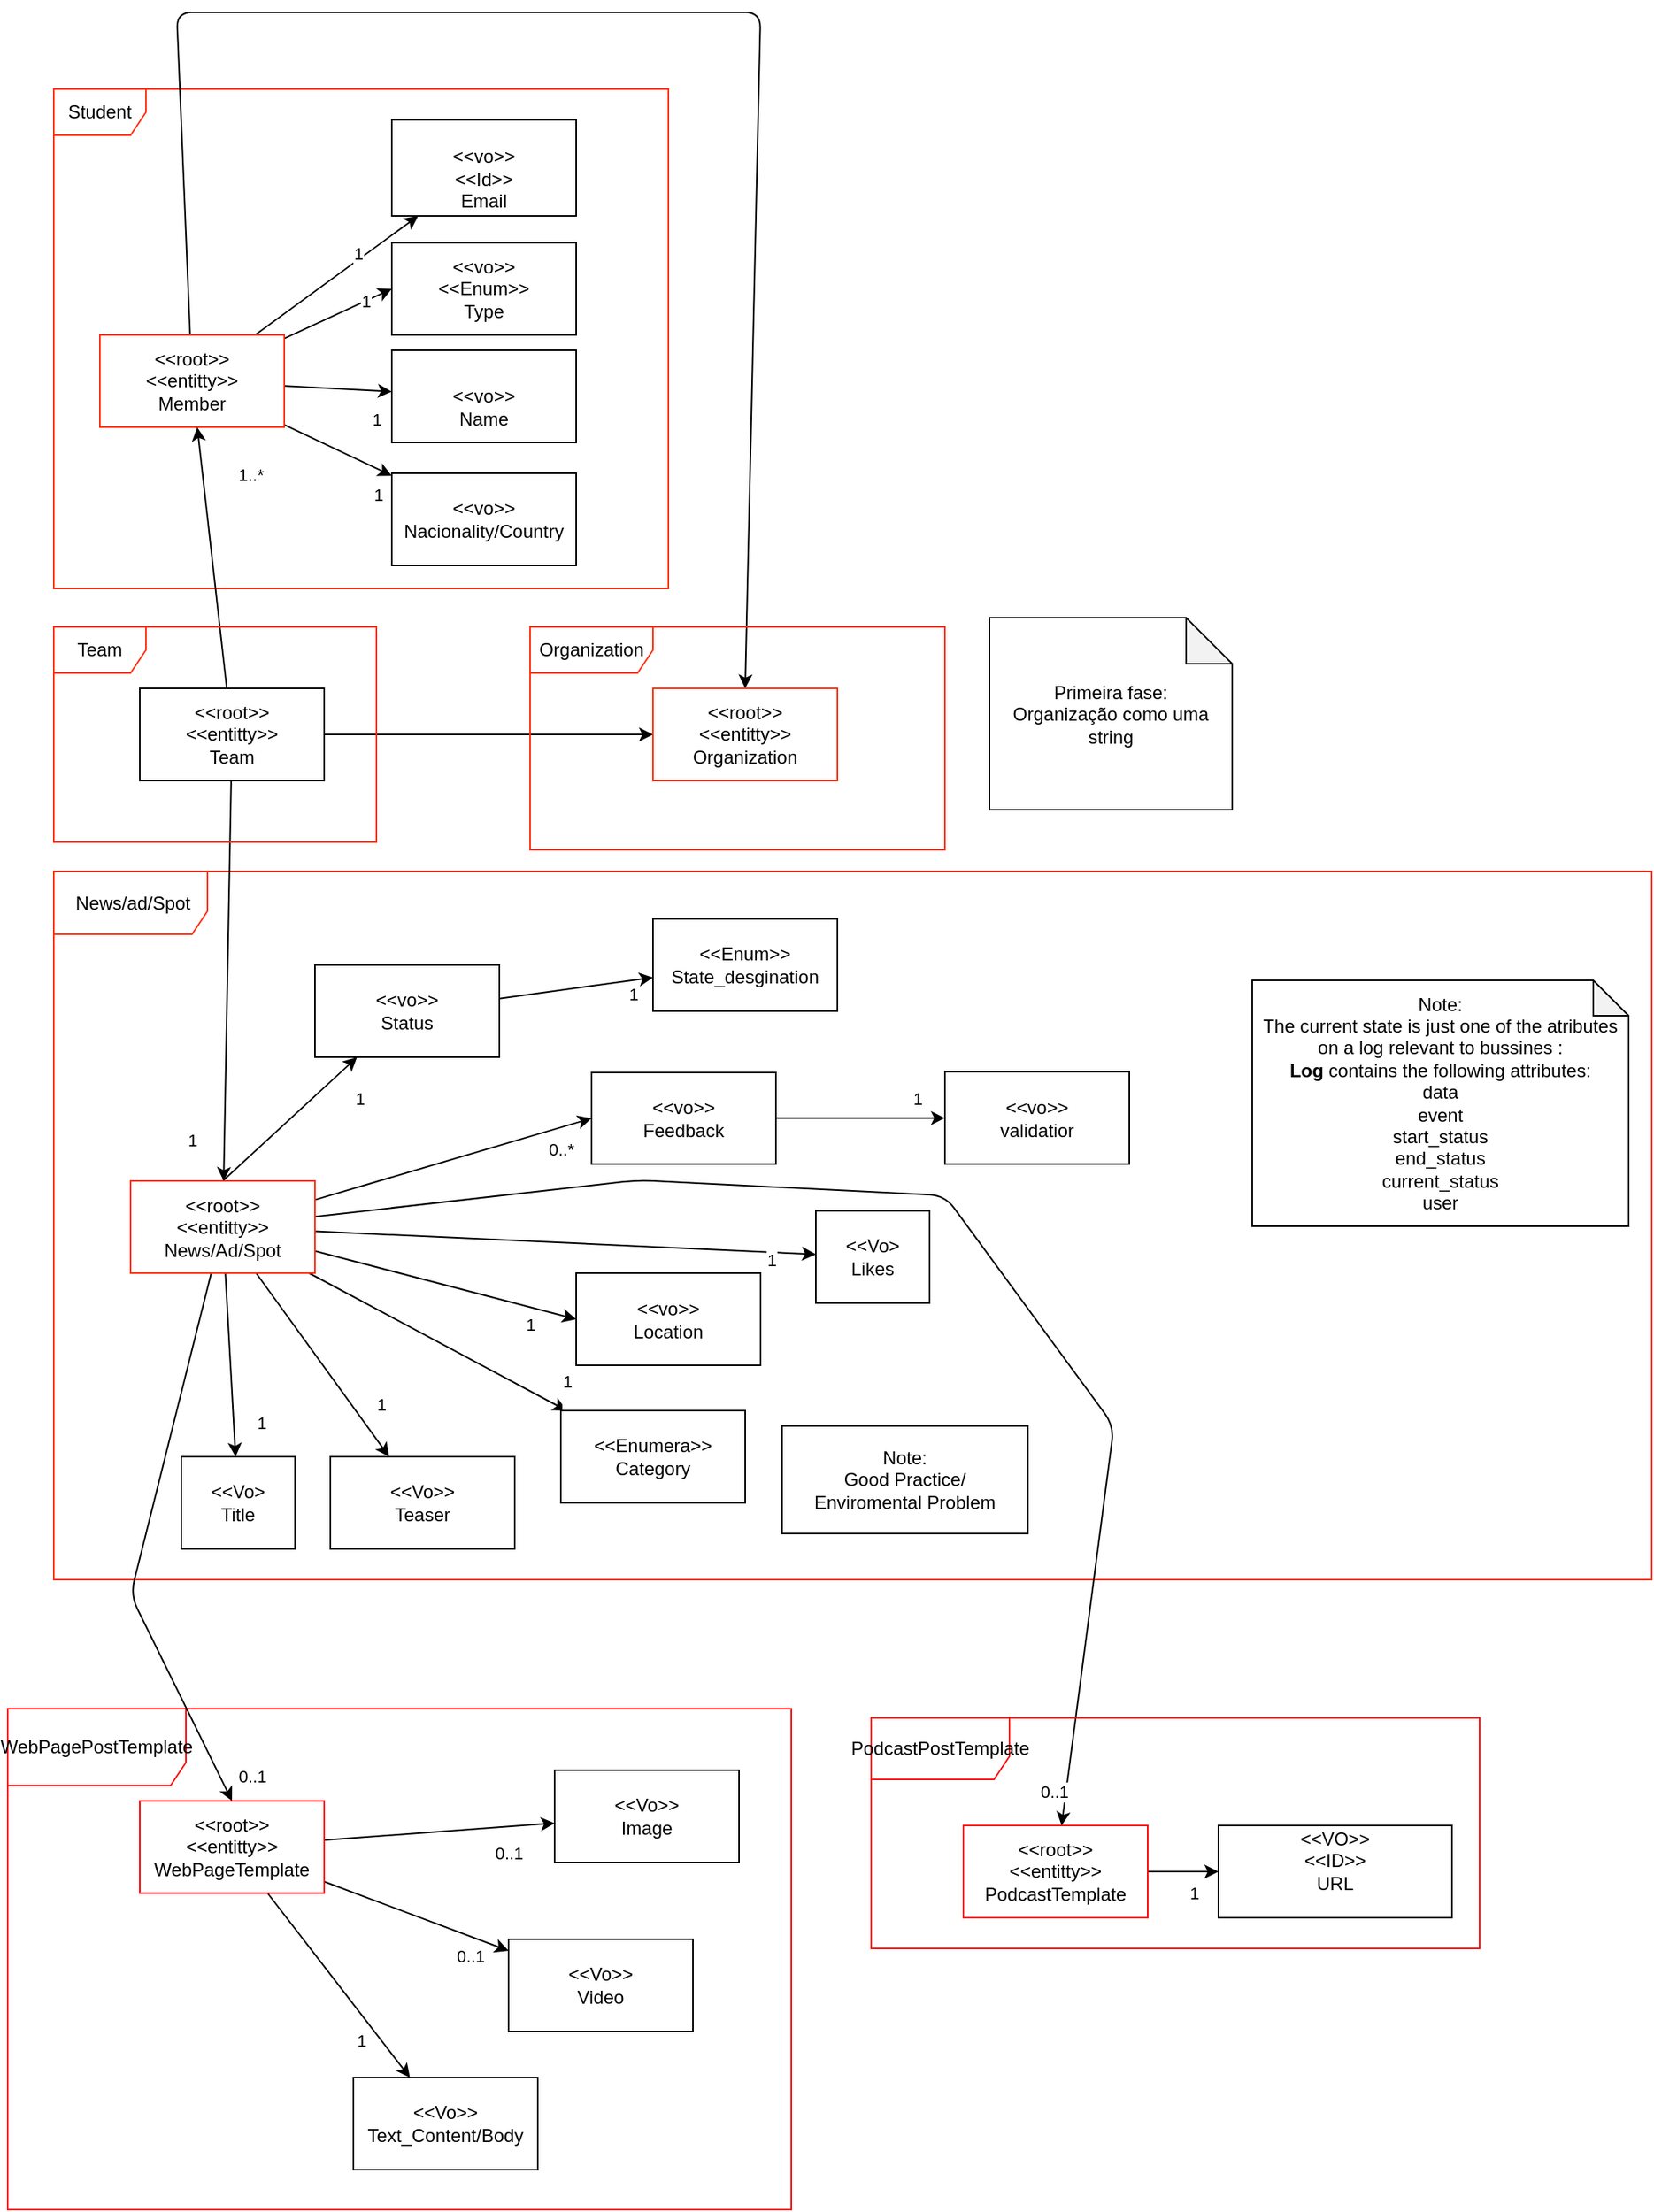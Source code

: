 <mxfile>
    <diagram id="D3sRz6WudV78egM3DdaS" name="Page-1">
        <mxGraphModel dx="370" dy="616" grid="1" gridSize="10" guides="1" tooltips="1" connect="1" arrows="1" fold="1" page="1" pageScale="1" pageWidth="827" pageHeight="1169" background="#ffffff" math="0" shadow="0">
            <root>
                <mxCell id="0"/>
                <mxCell id="1" parent="0"/>
                <mxCell id="30" value="" style="edgeStyle=none;html=1;" parent="1" source="31" target="29" edge="1">
                    <mxGeometry relative="1" as="geometry">
                        <mxPoint x="210" y="1341.0" as="sourcePoint"/>
                    </mxGeometry>
                </mxCell>
                <mxCell id="99" value="1" style="edgeLabel;html=1;align=center;verticalAlign=middle;resizable=0;points=[];" parent="30" vertex="1" connectable="0">
                    <mxGeometry x="0.651" y="-3" relative="1" as="geometry">
                        <mxPoint x="4" y="5" as="offset"/>
                    </mxGeometry>
                </mxCell>
                <mxCell id="32" value="" style="edgeStyle=none;html=1;exitX=0.5;exitY=0;exitDx=0;exitDy=0;" parent="1" source="69" target="31" edge="1">
                    <mxGeometry relative="1" as="geometry">
                        <mxPoint x="210" y="1312.636" as="sourcePoint"/>
                    </mxGeometry>
                </mxCell>
                <mxCell id="33" value="1" style="edgeLabel;html=1;align=center;verticalAlign=middle;resizable=0;points=[];" parent="32" vertex="1" connectable="0">
                    <mxGeometry x="0.608" y="2" relative="1" as="geometry">
                        <mxPoint x="20" y="12" as="offset"/>
                    </mxGeometry>
                </mxCell>
                <mxCell id="29" value="&lt;div&gt;&amp;lt;&amp;lt;Enum&amp;gt;&amp;gt;&lt;/div&gt;State_desgination" style="whiteSpace=wrap;html=1;rounded=0;" parent="1" vertex="1">
                    <mxGeometry x="450" y="1240" width="120" height="60" as="geometry"/>
                </mxCell>
                <mxCell id="187" value="1" style="edgeStyle=none;html=1;" parent="1" source="192" target="191" edge="1">
                    <mxGeometry x="0.676" y="13" relative="1" as="geometry">
                        <mxPoint x="420" y="1250" as="targetPoint"/>
                        <mxPoint as="offset"/>
                    </mxGeometry>
                </mxCell>
                <mxCell id="190" value="" style="edgeStyle=none;html=1;entryX=0;entryY=0.5;entryDx=0;entryDy=0;" parent="1" source="69" target="192" edge="1">
                    <mxGeometry relative="1" as="geometry">
                        <mxPoint x="380" y="1293.75" as="targetPoint"/>
                    </mxGeometry>
                </mxCell>
                <mxCell id="239" value="0..*" style="edgeLabel;html=1;align=center;verticalAlign=middle;resizable=0;points=[];" parent="190" vertex="1" connectable="0">
                    <mxGeometry x="0.876" y="-3" relative="1" as="geometry">
                        <mxPoint x="-10" y="14" as="offset"/>
                    </mxGeometry>
                </mxCell>
                <mxCell id="31" value="&amp;lt;&amp;lt;vo&amp;gt;&amp;gt;&lt;div&gt;Status&lt;/div&gt;" style="whiteSpace=wrap;html=1;rounded=0;" parent="1" vertex="1">
                    <mxGeometry x="230" y="1270" width="120" height="60" as="geometry"/>
                </mxCell>
                <mxCell id="54" value="" style="edgeStyle=none;html=1;" parent="1" source="47" target="53" edge="1">
                    <mxGeometry relative="1" as="geometry"/>
                </mxCell>
                <mxCell id="130" value="1" style="edgeLabel;html=1;align=center;verticalAlign=middle;resizable=0;points=[];" parent="54" vertex="1" connectable="0">
                    <mxGeometry x="0.404" y="-5" relative="1" as="geometry">
                        <mxPoint x="-1" y="8" as="offset"/>
                    </mxGeometry>
                </mxCell>
                <mxCell id="56" value="" style="edgeStyle=none;html=1;" parent="1" source="47" target="55" edge="1">
                    <mxGeometry relative="1" as="geometry"/>
                </mxCell>
                <mxCell id="108" value="0..1" style="edgeLabel;html=1;align=center;verticalAlign=middle;resizable=0;points=[];" parent="56" vertex="1" connectable="0">
                    <mxGeometry x="0.601" relative="1" as="geometry">
                        <mxPoint y="17" as="offset"/>
                    </mxGeometry>
                </mxCell>
                <mxCell id="61" value="" style="edgeStyle=none;html=1;" parent="1" source="47" target="60" edge="1">
                    <mxGeometry relative="1" as="geometry"/>
                </mxCell>
                <mxCell id="103" value="0..1" style="edgeLabel;html=1;align=center;verticalAlign=middle;resizable=0;points=[];" parent="61" vertex="1" connectable="0">
                    <mxGeometry x="0.711" y="-1" relative="1" as="geometry">
                        <mxPoint x="-7" y="9" as="offset"/>
                    </mxGeometry>
                </mxCell>
                <mxCell id="47" value="&amp;lt;&amp;lt;root&amp;gt;&amp;gt;&lt;div&gt;&amp;lt;&amp;lt;entitty&amp;gt;&amp;gt;&lt;/div&gt;&lt;div&gt;WebPageTemplate&lt;/div&gt;" style="rounded=0;whiteSpace=wrap;html=1;strokeColor=light-dark(#fb0404, #ededed);" parent="1" vertex="1">
                    <mxGeometry x="116" y="1814" width="120" height="60" as="geometry"/>
                </mxCell>
                <mxCell id="53" value="&amp;lt;&amp;lt;Vo&amp;gt;&amp;gt;&lt;div&gt;Text_Content/Body&lt;/div&gt;" style="whiteSpace=wrap;html=1;rounded=0;" parent="1" vertex="1">
                    <mxGeometry x="255" y="1994" width="120" height="60" as="geometry"/>
                </mxCell>
                <mxCell id="55" value="&amp;lt;&amp;lt;Vo&amp;gt;&amp;gt;&lt;div&gt;Image&lt;/div&gt;" style="whiteSpace=wrap;html=1;rounded=0;" parent="1" vertex="1">
                    <mxGeometry x="386" y="1794" width="120" height="60" as="geometry"/>
                </mxCell>
                <mxCell id="58" value="WebPagePostTemplate" style="shape=umlFrame;whiteSpace=wrap;html=1;pointerEvents=0;strokeColor=light-dark(#ff0a0a, #ededed);width=116;height=50;" parent="1" vertex="1">
                    <mxGeometry x="30" y="1754" width="510" height="326" as="geometry"/>
                </mxCell>
                <mxCell id="59" value="Student" style="shape=umlFrame;whiteSpace=wrap;html=1;pointerEvents=0;strokeColor=#FF300D;" parent="1" vertex="1">
                    <mxGeometry x="60" y="700" width="400" height="325" as="geometry"/>
                </mxCell>
                <mxCell id="60" value="&amp;lt;&amp;lt;Vo&amp;gt;&amp;gt;&lt;div&gt;Video&lt;/div&gt;" style="whiteSpace=wrap;html=1;strokeColor=light-dark(#000000,#EDEDED);rounded=0;" parent="1" vertex="1">
                    <mxGeometry x="356" y="1904" width="120" height="60" as="geometry"/>
                </mxCell>
                <mxCell id="65" value="Note: &lt;br&gt;The current state is just one of the atributes on a log relevant to bussines :&lt;br&gt;&lt;b&gt;Log&lt;/b&gt; contains the following attributes:&lt;div&gt;data&lt;/div&gt;&lt;div&gt;event&lt;/div&gt;&lt;div&gt;start_status&lt;/div&gt;&lt;div&gt;end_status&lt;/div&gt;&lt;div&gt;current_status&lt;/div&gt;&lt;div&gt;user&lt;/div&gt;" style="shape=note;whiteSpace=wrap;html=1;backgroundOutline=1;darkOpacity=0.05;size=23;" parent="1" vertex="1">
                    <mxGeometry x="840" y="1280" width="245" height="160" as="geometry"/>
                </mxCell>
                <mxCell id="67" value="&amp;nbsp;News/ad/Spot" style="shape=umlFrame;whiteSpace=wrap;html=1;pointerEvents=0;strokeColor=#FF300D;width=100;height=41;" parent="1" vertex="1">
                    <mxGeometry x="60" y="1209" width="1040" height="461" as="geometry"/>
                </mxCell>
                <mxCell id="181" style="edgeStyle=none;html=1;entryX=0.5;entryY=0;entryDx=0;entryDy=0;" parent="1" source="69" target="47" edge="1">
                    <mxGeometry relative="1" as="geometry">
                        <mxPoint x="141.616" y="1480" as="sourcePoint"/>
                        <mxPoint x="200" y="1770" as="targetPoint"/>
                        <Array as="points">
                            <mxPoint x="110" y="1680"/>
                        </Array>
                    </mxGeometry>
                </mxCell>
                <mxCell id="182" value="0..1" style="edgeLabel;html=1;align=center;verticalAlign=middle;resizable=0;points=[];" parent="181" vertex="1" connectable="0">
                    <mxGeometry x="0.766" y="-1" relative="1" as="geometry">
                        <mxPoint x="33" y="22" as="offset"/>
                    </mxGeometry>
                </mxCell>
                <mxCell id="183" style="edgeStyle=none;html=1;" parent="1" source="69" target="94" edge="1">
                    <mxGeometry relative="1" as="geometry">
                        <Array as="points">
                            <mxPoint x="440" y="1410"/>
                            <mxPoint x="640" y="1420"/>
                            <mxPoint x="750" y="1570"/>
                        </Array>
                    </mxGeometry>
                </mxCell>
                <mxCell id="185" value="0..1" style="edgeLabel;html=1;align=center;verticalAlign=middle;resizable=0;points=[];" parent="183" vertex="1" connectable="0">
                    <mxGeometry x="0.915" y="-2" relative="1" as="geometry">
                        <mxPoint x="-8" y="14" as="offset"/>
                    </mxGeometry>
                </mxCell>
                <mxCell id="209" value="1&lt;div&gt;&lt;br&gt;&lt;/div&gt;" style="edgeStyle=none;html=1;" parent="1" source="69" target="208" edge="1">
                    <mxGeometry x="0.941" y="11" relative="1" as="geometry">
                        <mxPoint as="offset"/>
                    </mxGeometry>
                </mxCell>
                <mxCell id="223" value="1" style="edgeStyle=none;html=1;" parent="1" source="69" target="222" edge="1">
                    <mxGeometry x="0.589" y="16" relative="1" as="geometry">
                        <mxPoint as="offset"/>
                    </mxGeometry>
                </mxCell>
                <mxCell id="224" style="edgeStyle=none;html=1;" parent="1" source="69" target="221" edge="1">
                    <mxGeometry relative="1" as="geometry"/>
                </mxCell>
                <mxCell id="225" value="1" style="edgeLabel;html=1;align=center;verticalAlign=middle;resizable=0;points=[];" parent="224" vertex="1" connectable="0">
                    <mxGeometry x="0.371" y="-2" relative="1" as="geometry">
                        <mxPoint x="21" y="15" as="offset"/>
                    </mxGeometry>
                </mxCell>
                <mxCell id="235" style="edgeStyle=none;html=1;entryX=0;entryY=0.5;entryDx=0;entryDy=0;" parent="1" source="69" target="234" edge="1">
                    <mxGeometry relative="1" as="geometry"/>
                </mxCell>
                <mxCell id="236" value="1" style="edgeLabel;html=1;align=center;verticalAlign=middle;resizable=0;points=[];" parent="235" vertex="1" connectable="0">
                    <mxGeometry x="0.664" y="-1" relative="1" as="geometry">
                        <mxPoint x="-1" y="10" as="offset"/>
                    </mxGeometry>
                </mxCell>
                <mxCell id="243" style="edgeStyle=none;html=1;" parent="1" source="69" target="242" edge="1">
                    <mxGeometry relative="1" as="geometry"/>
                </mxCell>
                <mxCell id="244" value="1" style="edgeLabel;html=1;align=center;verticalAlign=middle;resizable=0;points=[];" parent="243" vertex="1" connectable="0">
                    <mxGeometry x="0.818" y="-5" relative="1" as="geometry">
                        <mxPoint x="1" as="offset"/>
                    </mxGeometry>
                </mxCell>
                <mxCell id="69" value="&amp;lt;&amp;lt;root&amp;gt;&amp;gt;&lt;div&gt;&amp;lt;&amp;lt;entitty&amp;gt;&amp;gt;&lt;/div&gt;&lt;div&gt;News/Ad/Spot&lt;/div&gt;" style="rounded=0;whiteSpace=wrap;html=1;strokeColor=#FF300D;" parent="1" vertex="1">
                    <mxGeometry x="110" y="1410.5" width="120" height="60" as="geometry"/>
                </mxCell>
                <mxCell id="211" value="" style="edgeStyle=none;html=1;" parent="1" source="70" target="210" edge="1">
                    <mxGeometry relative="1" as="geometry"/>
                </mxCell>
                <mxCell id="212" value="1" style="edgeLabel;html=1;align=center;verticalAlign=middle;resizable=0;points=[];" parent="211" vertex="1" connectable="0">
                    <mxGeometry x="0.088" y="1" relative="1" as="geometry">
                        <mxPoint x="22" y="21" as="offset"/>
                    </mxGeometry>
                </mxCell>
                <mxCell id="230" style="edgeStyle=none;html=1;" parent="1" source="70" target="229" edge="1">
                    <mxGeometry relative="1" as="geometry"/>
                </mxCell>
                <mxCell id="231" value="1&lt;div&gt;&lt;br&gt;&lt;/div&gt;" style="edgeLabel;html=1;align=center;verticalAlign=middle;resizable=0;points=[];" parent="230" vertex="1" connectable="0">
                    <mxGeometry x="0.107" y="-1" relative="1" as="geometry">
                        <mxPoint x="22" y="33" as="offset"/>
                    </mxGeometry>
                </mxCell>
                <mxCell id="255" style="edgeStyle=none;html=1;entryX=0.5;entryY=0;entryDx=0;entryDy=0;" parent="1" source="70" target="218" edge="1">
                    <mxGeometry relative="1" as="geometry">
                        <Array as="points">
                            <mxPoint x="140" y="650"/>
                            <mxPoint x="410" y="650"/>
                            <mxPoint x="520" y="650"/>
                        </Array>
                    </mxGeometry>
                </mxCell>
                <mxCell id="257" style="edgeStyle=none;html=1;entryX=0;entryY=0.5;entryDx=0;entryDy=0;" parent="1" source="70" target="256" edge="1">
                    <mxGeometry relative="1" as="geometry"/>
                </mxCell>
                <mxCell id="259" value="1" style="edgeLabel;html=1;align=center;verticalAlign=middle;resizable=0;points=[];" parent="257" vertex="1" connectable="0">
                    <mxGeometry x="0.533" y="1" relative="1" as="geometry">
                        <mxPoint y="1" as="offset"/>
                    </mxGeometry>
                </mxCell>
                <mxCell id="261" style="edgeStyle=none;html=1;" parent="1" source="70" target="260" edge="1">
                    <mxGeometry relative="1" as="geometry"/>
                </mxCell>
                <mxCell id="263" value="1&lt;div&gt;&lt;br&gt;&lt;/div&gt;" style="edgeLabel;html=1;align=center;verticalAlign=middle;resizable=0;points=[];" parent="261" vertex="1" connectable="0">
                    <mxGeometry x="0.237" y="-2" relative="1" as="geometry">
                        <mxPoint as="offset"/>
                    </mxGeometry>
                </mxCell>
                <mxCell id="70" value="&amp;lt;&amp;lt;root&amp;gt;&amp;gt;&lt;div&gt;&amp;lt;&amp;lt;entitty&amp;gt;&amp;gt;&lt;/div&gt;&lt;div&gt;Member&lt;/div&gt;" style="rounded=0;whiteSpace=wrap;html=1;strokeColor=#FF300D;" parent="1" vertex="1">
                    <mxGeometry x="90" y="860" width="120" height="60" as="geometry"/>
                </mxCell>
                <mxCell id="115" style="edgeStyle=none;html=1;" parent="1" source="85" target="70" edge="1">
                    <mxGeometry relative="1" as="geometry"/>
                </mxCell>
                <mxCell id="118" value="1..*" style="edgeLabel;html=1;align=center;verticalAlign=middle;resizable=0;points=[];" parent="115" vertex="1" connectable="0">
                    <mxGeometry x="0.592" y="-2" relative="1" as="geometry">
                        <mxPoint x="28" y="-4" as="offset"/>
                    </mxGeometry>
                </mxCell>
                <mxCell id="116" style="edgeStyle=none;html=1;entryX=0;entryY=0.5;entryDx=0;entryDy=0;" parent="1" source="85" target="218" edge="1">
                    <mxGeometry relative="1" as="geometry">
                        <Array as="points"/>
                        <mxPoint x="683.5" y="1150" as="targetPoint"/>
                    </mxGeometry>
                </mxCell>
                <mxCell id="135" style="edgeStyle=none;html=1;" parent="1" source="85" target="69" edge="1">
                    <mxGeometry relative="1" as="geometry"/>
                </mxCell>
                <mxCell id="136" value="1" style="edgeLabel;html=1;align=center;verticalAlign=middle;resizable=0;points=[];" parent="135" vertex="1" connectable="0">
                    <mxGeometry x="0.668" relative="1" as="geometry">
                        <mxPoint x="-22" y="16" as="offset"/>
                    </mxGeometry>
                </mxCell>
                <mxCell id="85" value="&lt;span style=&quot;color: rgb(0, 0, 0);&quot;&gt;&amp;lt;&amp;lt;root&amp;gt;&amp;gt;&lt;/span&gt;&lt;div style=&quot;scrollbar-color: light-dark(#e2e2e2, #4b4b4b)&lt;br/&gt;&#x9;&#x9;&#x9;&#x9;&#x9;light-dark(#fbfbfb, var(--dark-panel-color));&quot;&gt;&amp;lt;&amp;lt;entitty&amp;gt;&amp;gt;&lt;/div&gt;&lt;div style=&quot;scrollbar-color: light-dark(#e2e2e2, #4b4b4b)&lt;br/&gt;&#x9;&#x9;&#x9;&#x9;&#x9;light-dark(#fbfbfb, var(--dark-panel-color));&quot;&gt;Team&lt;/div&gt;" style="whiteSpace=wrap;html=1;rounded=0;" parent="1" vertex="1">
                    <mxGeometry x="116" y="1090" width="120" height="60" as="geometry"/>
                </mxCell>
                <mxCell id="93" value="PodcastPostTemplate" style="shape=umlFrame;whiteSpace=wrap;html=1;pointerEvents=0;strokeColor=light-dark(#ff0a0a, #ededed);width=90;height=40;" parent="1" vertex="1">
                    <mxGeometry x="592" y="1760" width="396" height="150" as="geometry"/>
                </mxCell>
                <mxCell id="163" style="edgeStyle=none;html=1;" parent="1" source="94" target="162" edge="1">
                    <mxGeometry relative="1" as="geometry"/>
                </mxCell>
                <mxCell id="170" value="1" style="edgeLabel;html=1;align=center;verticalAlign=middle;resizable=0;points=[];" parent="163" vertex="1" connectable="0">
                    <mxGeometry x="0.53" y="-2" relative="1" as="geometry">
                        <mxPoint x="-5" y="12" as="offset"/>
                    </mxGeometry>
                </mxCell>
                <mxCell id="94" value="&amp;lt;&amp;lt;root&amp;gt;&amp;gt;&lt;div&gt;&amp;lt;&amp;lt;entitty&amp;gt;&amp;gt;&lt;/div&gt;&lt;div&gt;PodcastTemplate&lt;/div&gt;" style="rounded=0;whiteSpace=wrap;html=1;strokeColor=light-dark(#fb0404, #ededed);" parent="1" vertex="1">
                    <mxGeometry x="652" y="1830" width="120" height="60" as="geometry"/>
                </mxCell>
                <mxCell id="162" value="&amp;lt;&amp;lt;VO&amp;gt;&amp;gt;&lt;div&gt;&amp;lt;&amp;lt;ID&amp;gt;&amp;gt;&lt;/div&gt;&lt;div&gt;URL&lt;/div&gt;&lt;div&gt;&lt;br&gt;&lt;/div&gt;" style="whiteSpace=wrap;html=1;rounded=0;" parent="1" vertex="1">
                    <mxGeometry x="818" y="1830" width="152" height="60" as="geometry"/>
                </mxCell>
                <mxCell id="191" value="&amp;lt;&amp;lt;vo&amp;gt;&amp;gt;&lt;div&gt;validatior&lt;/div&gt;" style="whiteSpace=wrap;html=1;rounded=0;" parent="1" vertex="1">
                    <mxGeometry x="640" y="1339.5" width="120" height="60" as="geometry"/>
                </mxCell>
                <mxCell id="192" value="&amp;lt;&amp;lt;vo&amp;gt;&amp;gt;&lt;div&gt;Feedback&lt;/div&gt;" style="whiteSpace=wrap;html=1;rounded=0;" parent="1" vertex="1">
                    <mxGeometry x="410" y="1340" width="120" height="59.5" as="geometry"/>
                </mxCell>
                <mxCell id="202" value="Team" style="shape=umlFrame;whiteSpace=wrap;html=1;pointerEvents=0;strokeColor=#FF300D;" parent="1" vertex="1">
                    <mxGeometry x="60" y="1050" width="210" height="140" as="geometry"/>
                </mxCell>
                <mxCell id="208" value="&amp;lt;&amp;lt;Enumera&amp;gt;&amp;gt;&lt;div&gt;Category&lt;/div&gt;" style="whiteSpace=wrap;html=1;strokeColor=light-dark(#000000,#EDEDED);rounded=0;" parent="1" vertex="1">
                    <mxGeometry x="390" y="1560" width="120" height="60" as="geometry"/>
                </mxCell>
                <mxCell id="210" value="&lt;br&gt;&lt;div&gt;&lt;span style=&quot;background-color: transparent;&quot;&gt;&amp;lt;&amp;lt;vo&amp;gt;&amp;gt;&lt;/span&gt;&lt;/div&gt;&lt;div&gt;Name&lt;/div&gt;" style="rounded=0;whiteSpace=wrap;html=1;strokeColor=#000000;" parent="1" vertex="1">
                    <mxGeometry x="280" y="870" width="120" height="60" as="geometry"/>
                </mxCell>
                <mxCell id="217" value="Organization" style="shape=umlFrame;whiteSpace=wrap;html=1;pointerEvents=0;strokeColor=#FF300D;width=80;height=30;" parent="1" vertex="1">
                    <mxGeometry x="370" y="1050" width="270" height="145" as="geometry"/>
                </mxCell>
                <mxCell id="218" value="&amp;lt;&amp;lt;root&amp;gt;&amp;gt;&lt;div&gt;&amp;lt;&amp;lt;entitty&amp;gt;&amp;gt;&lt;/div&gt;&lt;div&gt;Organization&lt;/div&gt;" style="rounded=0;whiteSpace=wrap;html=1;strokeColor=#FF300D;" parent="1" vertex="1">
                    <mxGeometry x="450" y="1090" width="120" height="60" as="geometry"/>
                </mxCell>
                <mxCell id="221" value="&amp;lt;&amp;lt;Vo&amp;gt;&lt;div&gt;Title&lt;/div&gt;" style="whiteSpace=wrap;html=1;strokeColor=light-dark(#000000,#EDEDED);rounded=0;" parent="1" vertex="1">
                    <mxGeometry x="143" y="1590" width="74" height="60" as="geometry"/>
                </mxCell>
                <mxCell id="222" value="&amp;lt;&amp;lt;Vo&amp;gt;&amp;gt;&lt;div&gt;Teaser&lt;/div&gt;" style="whiteSpace=wrap;html=1;strokeColor=light-dark(#000000,#EDEDED);rounded=0;" parent="1" vertex="1">
                    <mxGeometry x="240" y="1590" width="120" height="60" as="geometry"/>
                </mxCell>
                <mxCell id="228" value="Note:&lt;div&gt;&lt;span style=&quot;color: rgb(0, 0, 0);&quot;&gt;Good Practice/&lt;/span&gt;&lt;div&gt;&lt;span style=&quot;background-color: transparent;&quot;&gt;Enviromental Problem&lt;/span&gt;&lt;/div&gt;&lt;/div&gt;" style="shape=note;whiteSpace=wrap;html=1;backgroundOutline=1;darkOpacity=0.05;size=0;" parent="1" vertex="1">
                    <mxGeometry x="534" y="1570" width="160" height="70" as="geometry"/>
                </mxCell>
                <mxCell id="229" value="&lt;div&gt;&lt;span style=&quot;background-color: transparent;&quot;&gt;&amp;lt;&amp;lt;vo&amp;gt;&amp;gt;&lt;/span&gt;&lt;/div&gt;&lt;div&gt;Nacionality/Country&lt;/div&gt;" style="rounded=0;whiteSpace=wrap;html=1;strokeColor=#000000;" parent="1" vertex="1">
                    <mxGeometry x="280" y="950" width="120" height="60" as="geometry"/>
                </mxCell>
                <mxCell id="234" value="&lt;div&gt;&amp;lt;&amp;lt;vo&amp;gt;&amp;gt;&lt;/div&gt;&lt;div&gt;Location&lt;/div&gt;" style="whiteSpace=wrap;html=1;rounded=0;" parent="1" vertex="1">
                    <mxGeometry x="400" y="1470.5" width="120" height="60" as="geometry"/>
                </mxCell>
                <mxCell id="242" value="&amp;lt;&amp;lt;Vo&amp;gt;&lt;div&gt;Likes&lt;/div&gt;" style="whiteSpace=wrap;html=1;strokeColor=light-dark(#000000,#EDEDED);rounded=0;" parent="1" vertex="1">
                    <mxGeometry x="556" y="1430" width="74" height="60" as="geometry"/>
                </mxCell>
                <mxCell id="256" value="&lt;div&gt;&lt;span style=&quot;background-color: transparent;&quot;&gt;&amp;lt;&amp;lt;vo&amp;gt;&amp;gt;&lt;/span&gt;&lt;/div&gt;&lt;div&gt;&amp;lt;&amp;lt;Enum&amp;gt;&amp;gt;&lt;/div&gt;&lt;div&gt;Type&lt;/div&gt;" style="rounded=0;whiteSpace=wrap;html=1;strokeColor=#000000;" parent="1" vertex="1">
                    <mxGeometry x="280" y="800" width="120" height="60" as="geometry"/>
                </mxCell>
                <mxCell id="260" value="&lt;br&gt;&lt;div&gt;&lt;span style=&quot;background-color: transparent;&quot;&gt;&amp;lt;&amp;lt;vo&amp;gt;&amp;gt;&lt;/span&gt;&lt;/div&gt;&lt;div&gt;&lt;span style=&quot;background-color: transparent;&quot;&gt;&amp;lt;&amp;lt;Id&amp;gt;&amp;gt;&lt;/span&gt;&lt;/div&gt;&lt;div&gt;Email&lt;/div&gt;" style="rounded=0;whiteSpace=wrap;html=1;strokeColor=#000000;" parent="1" vertex="1">
                    <mxGeometry x="280" y="720" width="120" height="62.5" as="geometry"/>
                </mxCell>
                <mxCell id="265" value="Primeira fase:&lt;div&gt;Organização como uma string&lt;/div&gt;" style="shape=note;whiteSpace=wrap;html=1;backgroundOutline=1;darkOpacity=0.05;" parent="1" vertex="1">
                    <mxGeometry x="669" y="1044" width="158" height="125" as="geometry"/>
                </mxCell>
            </root>
        </mxGraphModel>
    </diagram>
</mxfile>